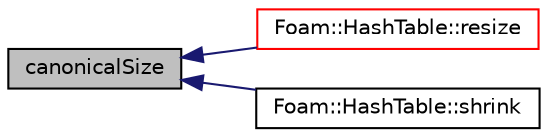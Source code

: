 digraph "canonicalSize"
{
  bgcolor="transparent";
  edge [fontname="Helvetica",fontsize="10",labelfontname="Helvetica",labelfontsize="10"];
  node [fontname="Helvetica",fontsize="10",shape=record];
  rankdir="LR";
  Node1 [label="canonicalSize",height=0.2,width=0.4,color="black", fillcolor="grey75", style="filled", fontcolor="black"];
  Node1 -> Node2 [dir="back",color="midnightblue",fontsize="10",style="solid",fontname="Helvetica"];
  Node2 [label="Foam::HashTable::resize",height=0.2,width=0.4,color="red",URL="$a00984.html#ae697ea15032f01f89988bb8ada677832",tooltip="Resize the hash table for efficiency. "];
  Node1 -> Node3 [dir="back",color="midnightblue",fontsize="10",style="solid",fontname="Helvetica"];
  Node3 [label="Foam::HashTable::shrink",height=0.2,width=0.4,color="black",URL="$a00984.html#a14dbce2ca2fb7da194a2bbc0628fdfed",tooltip="Shrink the allocated table to approx. twice number of elements. "];
}
